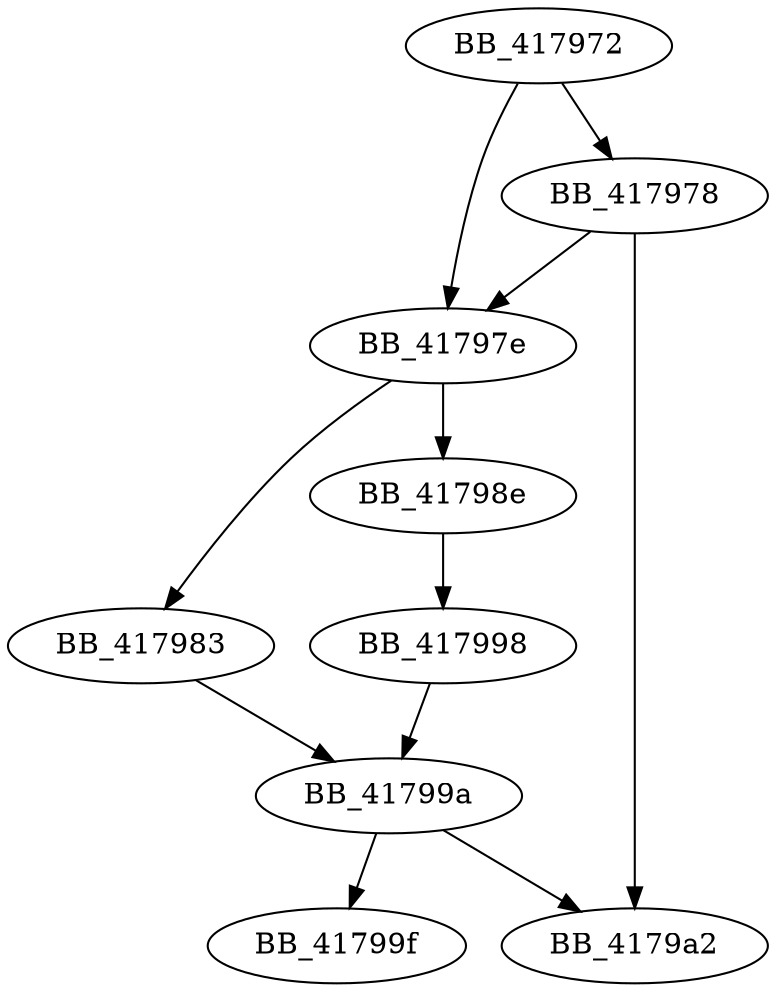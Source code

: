 DiGraph _write_char_0{
BB_417972->BB_417978
BB_417972->BB_41797e
BB_417978->BB_41797e
BB_417978->BB_4179a2
BB_41797e->BB_417983
BB_41797e->BB_41798e
BB_417983->BB_41799a
BB_41798e->BB_417998
BB_417998->BB_41799a
BB_41799a->BB_41799f
BB_41799a->BB_4179a2
}
